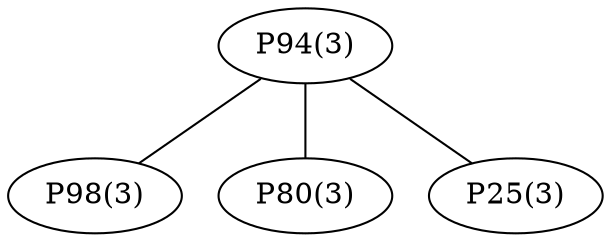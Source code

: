 graph network {
	"P94(3)";
	"P98(3)";
	"P80(3)";
	"P25(3)";
	"P94(3)" -- "P98(3)";
	"P94(3)" -- "P80(3)";
	"P94(3)" -- "P25(3)";
}